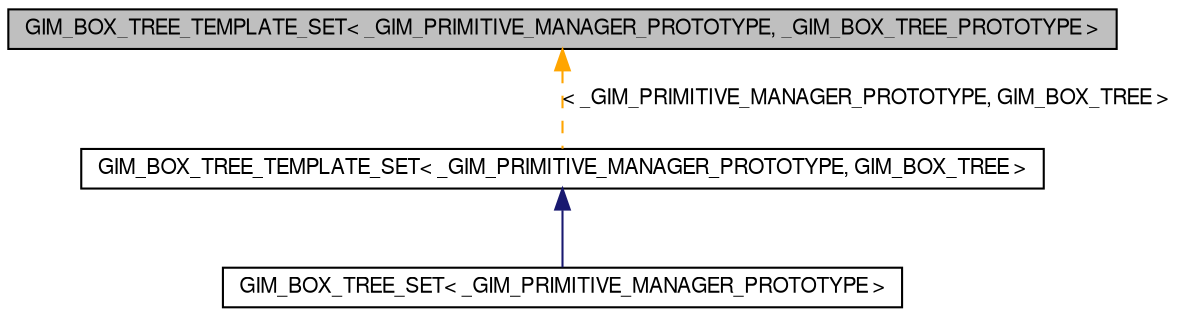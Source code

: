 digraph G
{
  bgcolor="transparent";
  edge [fontname="FreeSans",fontsize=10,labelfontname="FreeSans",labelfontsize=10];
  node [fontname="FreeSans",fontsize=10,shape=record];
  Node1 [label="GIM_BOX_TREE_TEMPLATE_SET\< _GIM_PRIMITIVE_MANAGER_PROTOTYPE, _GIM_BOX_TREE_PROTOTYPE \>",height=0.2,width=0.4,color="black", fillcolor="grey75", style="filled" fontcolor="black"];
  Node1 -> Node2 [dir=back,color="orange",fontsize=10,style="dashed",label="\< _GIM_PRIMITIVE_MANAGER_PROTOTYPE, GIM_BOX_TREE \>"];
  Node2 [label="GIM_BOX_TREE_TEMPLATE_SET\< _GIM_PRIMITIVE_MANAGER_PROTOTYPE, GIM_BOX_TREE \>",height=0.2,width=0.4,color="black",URL="$class_g_i_m___b_o_x___t_r_e_e___t_e_m_p_l_a_t_e___s_e_t.html"];
  Node2 -> Node3 [dir=back,color="midnightblue",fontsize=10,style="solid"];
  Node3 [label="GIM_BOX_TREE_SET\< _GIM_PRIMITIVE_MANAGER_PROTOTYPE \>",height=0.2,width=0.4,color="black",URL="$class_g_i_m___b_o_x___t_r_e_e___s_e_t.html",tooltip="Class for Box Tree Sets."];
}

